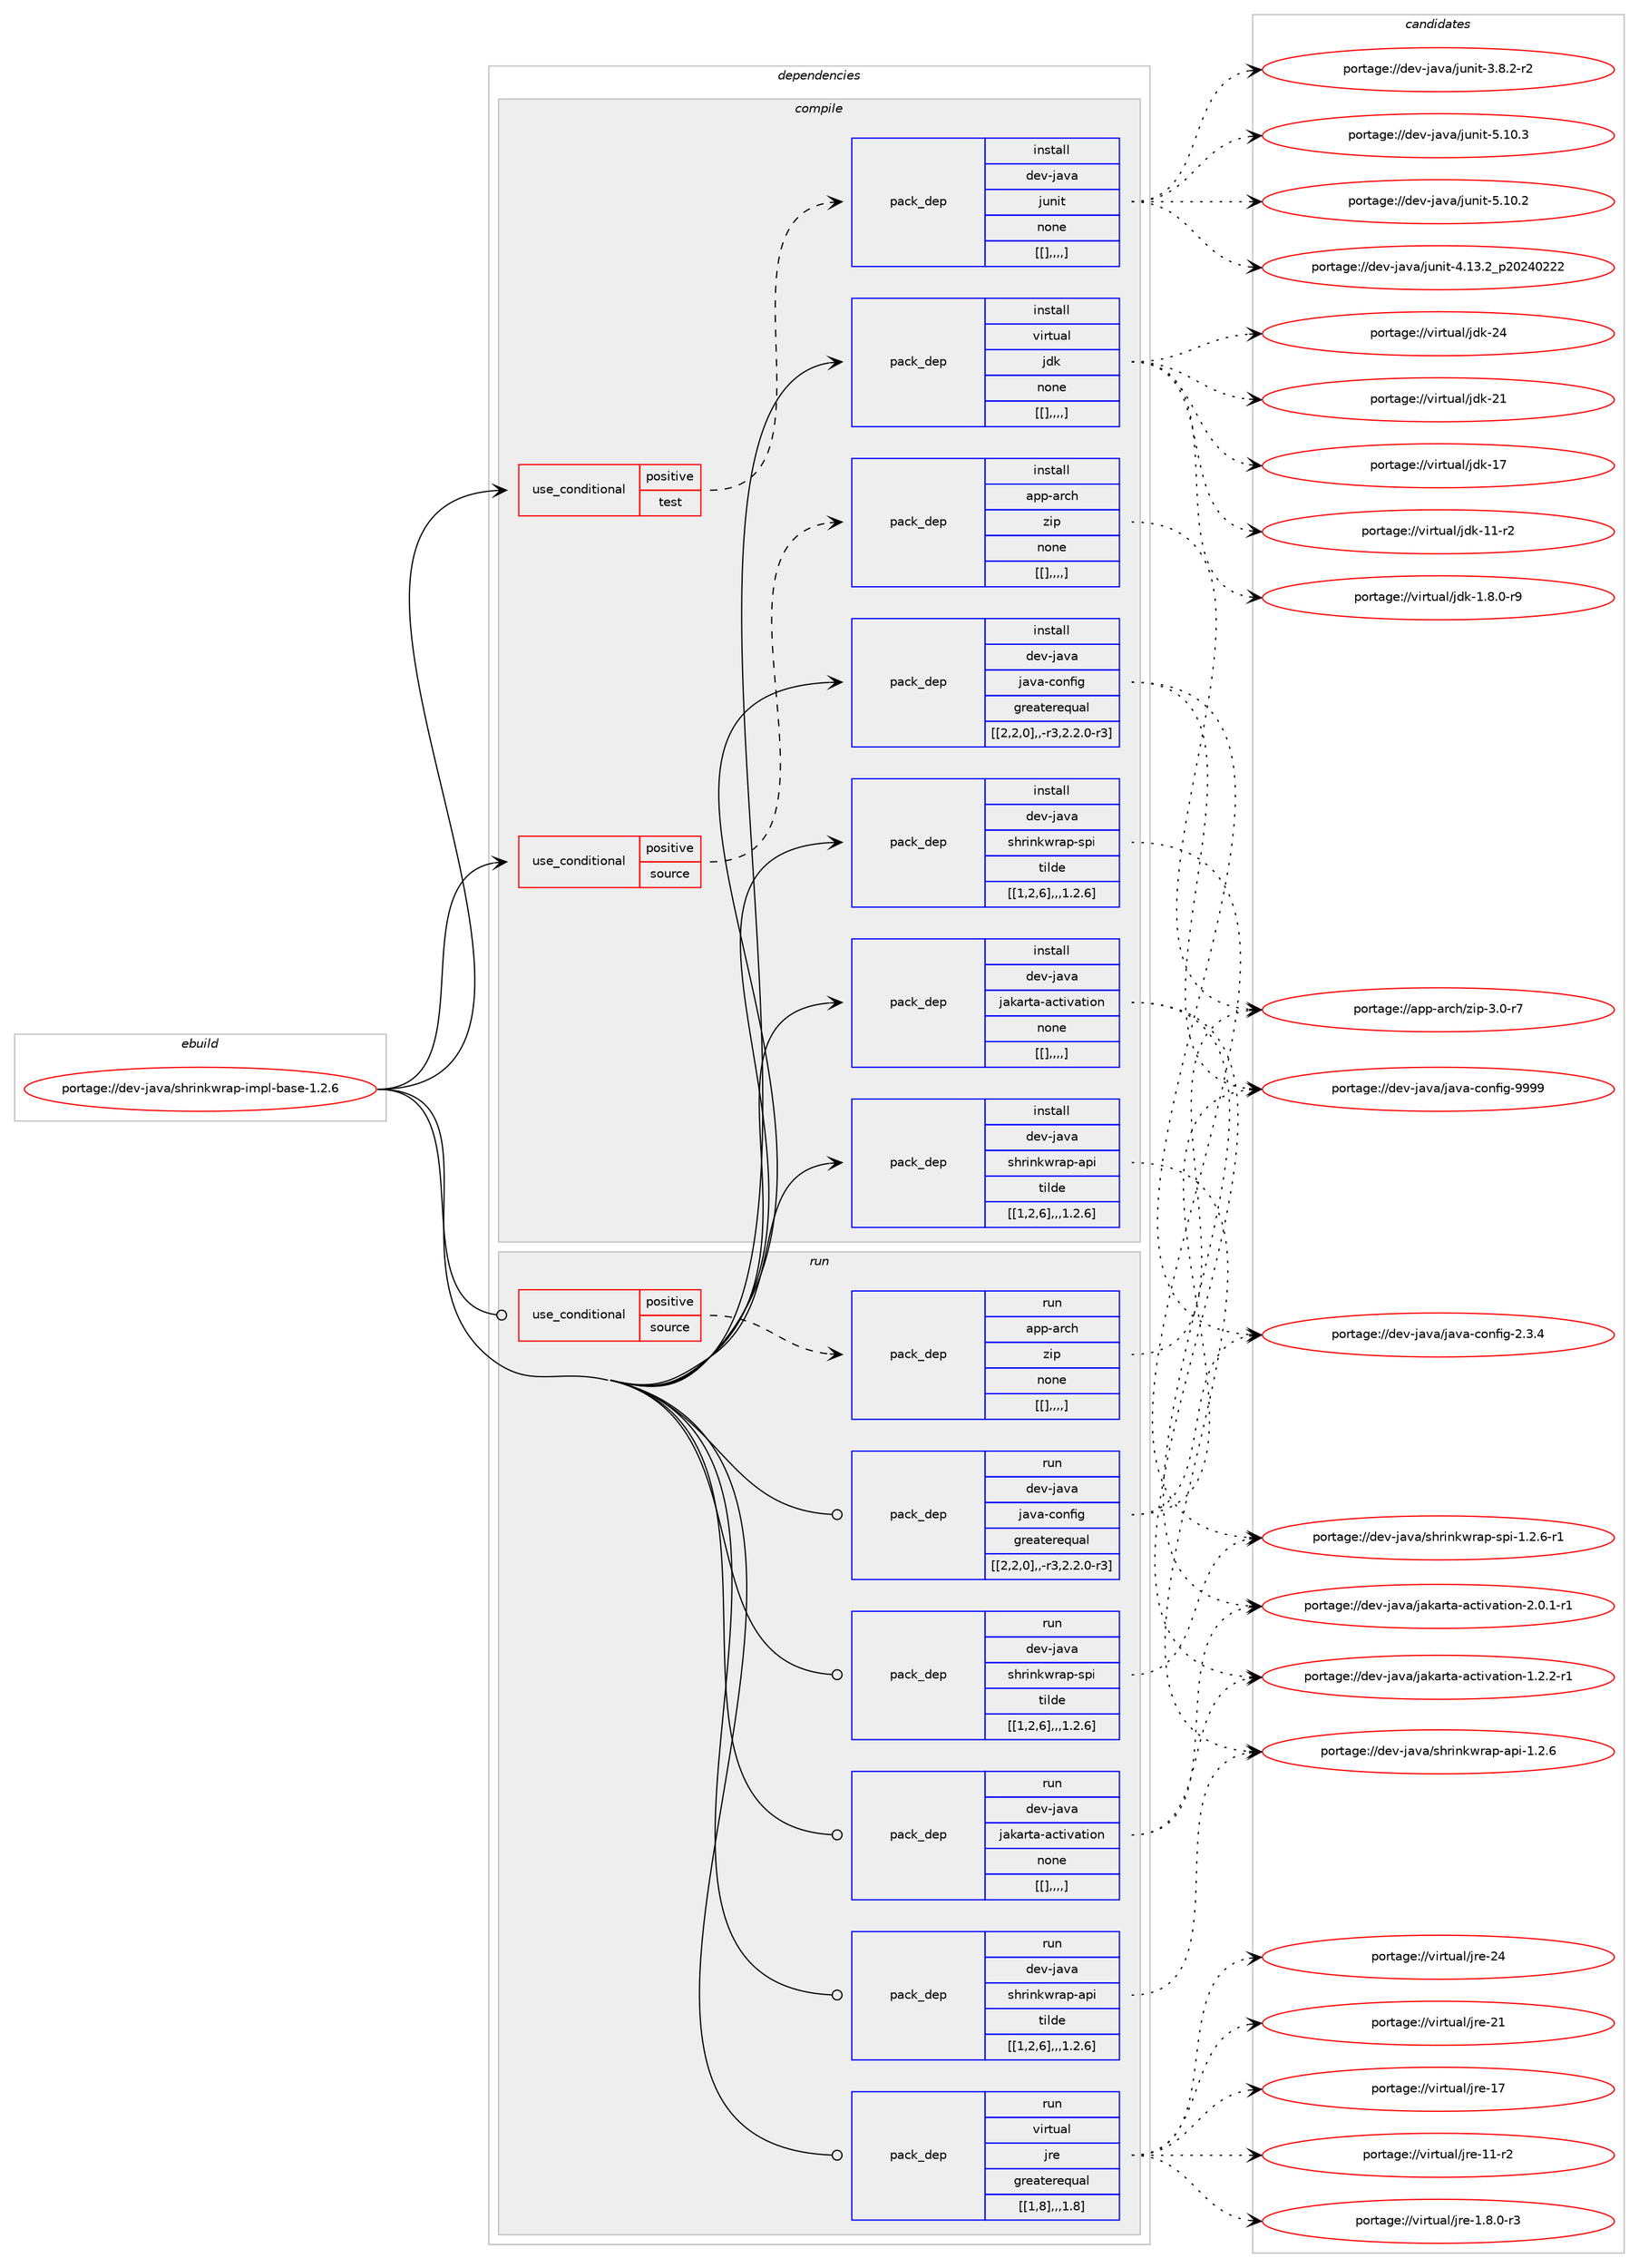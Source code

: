 digraph prolog {

# *************
# Graph options
# *************

newrank=true;
concentrate=true;
compound=true;
graph [rankdir=LR,fontname=Helvetica,fontsize=10,ranksep=1.5];#, ranksep=2.5, nodesep=0.2];
edge  [arrowhead=vee];
node  [fontname=Helvetica,fontsize=10];

# **********
# The ebuild
# **********

subgraph cluster_leftcol {
color=gray;
label=<<i>ebuild</i>>;
id [label="portage://dev-java/shrinkwrap-impl-base-1.2.6", color=red, width=4, href="../dev-java/shrinkwrap-impl-base-1.2.6.svg"];
}

# ****************
# The dependencies
# ****************

subgraph cluster_midcol {
color=gray;
label=<<i>dependencies</i>>;
subgraph cluster_compile {
fillcolor="#eeeeee";
style=filled;
label=<<i>compile</i>>;
subgraph cond22854 {
dependency97678 [label=<<TABLE BORDER="0" CELLBORDER="1" CELLSPACING="0" CELLPADDING="4"><TR><TD ROWSPAN="3" CELLPADDING="10">use_conditional</TD></TR><TR><TD>positive</TD></TR><TR><TD>source</TD></TR></TABLE>>, shape=none, color=red];
subgraph pack73766 {
dependency97679 [label=<<TABLE BORDER="0" CELLBORDER="1" CELLSPACING="0" CELLPADDING="4" WIDTH="220"><TR><TD ROWSPAN="6" CELLPADDING="30">pack_dep</TD></TR><TR><TD WIDTH="110">install</TD></TR><TR><TD>app-arch</TD></TR><TR><TD>zip</TD></TR><TR><TD>none</TD></TR><TR><TD>[[],,,,]</TD></TR></TABLE>>, shape=none, color=blue];
}
dependency97678:e -> dependency97679:w [weight=20,style="dashed",arrowhead="vee"];
}
id:e -> dependency97678:w [weight=20,style="solid",arrowhead="vee"];
subgraph cond22855 {
dependency97680 [label=<<TABLE BORDER="0" CELLBORDER="1" CELLSPACING="0" CELLPADDING="4"><TR><TD ROWSPAN="3" CELLPADDING="10">use_conditional</TD></TR><TR><TD>positive</TD></TR><TR><TD>test</TD></TR></TABLE>>, shape=none, color=red];
subgraph pack73767 {
dependency97681 [label=<<TABLE BORDER="0" CELLBORDER="1" CELLSPACING="0" CELLPADDING="4" WIDTH="220"><TR><TD ROWSPAN="6" CELLPADDING="30">pack_dep</TD></TR><TR><TD WIDTH="110">install</TD></TR><TR><TD>dev-java</TD></TR><TR><TD>junit</TD></TR><TR><TD>none</TD></TR><TR><TD>[[],,,,]</TD></TR></TABLE>>, shape=none, color=blue];
}
dependency97680:e -> dependency97681:w [weight=20,style="dashed",arrowhead="vee"];
}
id:e -> dependency97680:w [weight=20,style="solid",arrowhead="vee"];
subgraph pack73768 {
dependency97682 [label=<<TABLE BORDER="0" CELLBORDER="1" CELLSPACING="0" CELLPADDING="4" WIDTH="220"><TR><TD ROWSPAN="6" CELLPADDING="30">pack_dep</TD></TR><TR><TD WIDTH="110">install</TD></TR><TR><TD>dev-java</TD></TR><TR><TD>jakarta-activation</TD></TR><TR><TD>none</TD></TR><TR><TD>[[],,,,]</TD></TR></TABLE>>, shape=none, color=blue];
}
id:e -> dependency97682:w [weight=20,style="solid",arrowhead="vee"];
subgraph pack73769 {
dependency97683 [label=<<TABLE BORDER="0" CELLBORDER="1" CELLSPACING="0" CELLPADDING="4" WIDTH="220"><TR><TD ROWSPAN="6" CELLPADDING="30">pack_dep</TD></TR><TR><TD WIDTH="110">install</TD></TR><TR><TD>dev-java</TD></TR><TR><TD>java-config</TD></TR><TR><TD>greaterequal</TD></TR><TR><TD>[[2,2,0],,-r3,2.2.0-r3]</TD></TR></TABLE>>, shape=none, color=blue];
}
id:e -> dependency97683:w [weight=20,style="solid",arrowhead="vee"];
subgraph pack73770 {
dependency97684 [label=<<TABLE BORDER="0" CELLBORDER="1" CELLSPACING="0" CELLPADDING="4" WIDTH="220"><TR><TD ROWSPAN="6" CELLPADDING="30">pack_dep</TD></TR><TR><TD WIDTH="110">install</TD></TR><TR><TD>dev-java</TD></TR><TR><TD>shrinkwrap-api</TD></TR><TR><TD>tilde</TD></TR><TR><TD>[[1,2,6],,,1.2.6]</TD></TR></TABLE>>, shape=none, color=blue];
}
id:e -> dependency97684:w [weight=20,style="solid",arrowhead="vee"];
subgraph pack73771 {
dependency97685 [label=<<TABLE BORDER="0" CELLBORDER="1" CELLSPACING="0" CELLPADDING="4" WIDTH="220"><TR><TD ROWSPAN="6" CELLPADDING="30">pack_dep</TD></TR><TR><TD WIDTH="110">install</TD></TR><TR><TD>dev-java</TD></TR><TR><TD>shrinkwrap-spi</TD></TR><TR><TD>tilde</TD></TR><TR><TD>[[1,2,6],,,1.2.6]</TD></TR></TABLE>>, shape=none, color=blue];
}
id:e -> dependency97685:w [weight=20,style="solid",arrowhead="vee"];
subgraph pack73772 {
dependency97686 [label=<<TABLE BORDER="0" CELLBORDER="1" CELLSPACING="0" CELLPADDING="4" WIDTH="220"><TR><TD ROWSPAN="6" CELLPADDING="30">pack_dep</TD></TR><TR><TD WIDTH="110">install</TD></TR><TR><TD>virtual</TD></TR><TR><TD>jdk</TD></TR><TR><TD>none</TD></TR><TR><TD>[[],,,,]</TD></TR></TABLE>>, shape=none, color=blue];
}
id:e -> dependency97686:w [weight=20,style="solid",arrowhead="vee"];
}
subgraph cluster_compileandrun {
fillcolor="#eeeeee";
style=filled;
label=<<i>compile and run</i>>;
}
subgraph cluster_run {
fillcolor="#eeeeee";
style=filled;
label=<<i>run</i>>;
subgraph cond22856 {
dependency97687 [label=<<TABLE BORDER="0" CELLBORDER="1" CELLSPACING="0" CELLPADDING="4"><TR><TD ROWSPAN="3" CELLPADDING="10">use_conditional</TD></TR><TR><TD>positive</TD></TR><TR><TD>source</TD></TR></TABLE>>, shape=none, color=red];
subgraph pack73773 {
dependency97688 [label=<<TABLE BORDER="0" CELLBORDER="1" CELLSPACING="0" CELLPADDING="4" WIDTH="220"><TR><TD ROWSPAN="6" CELLPADDING="30">pack_dep</TD></TR><TR><TD WIDTH="110">run</TD></TR><TR><TD>app-arch</TD></TR><TR><TD>zip</TD></TR><TR><TD>none</TD></TR><TR><TD>[[],,,,]</TD></TR></TABLE>>, shape=none, color=blue];
}
dependency97687:e -> dependency97688:w [weight=20,style="dashed",arrowhead="vee"];
}
id:e -> dependency97687:w [weight=20,style="solid",arrowhead="odot"];
subgraph pack73774 {
dependency97689 [label=<<TABLE BORDER="0" CELLBORDER="1" CELLSPACING="0" CELLPADDING="4" WIDTH="220"><TR><TD ROWSPAN="6" CELLPADDING="30">pack_dep</TD></TR><TR><TD WIDTH="110">run</TD></TR><TR><TD>dev-java</TD></TR><TR><TD>jakarta-activation</TD></TR><TR><TD>none</TD></TR><TR><TD>[[],,,,]</TD></TR></TABLE>>, shape=none, color=blue];
}
id:e -> dependency97689:w [weight=20,style="solid",arrowhead="odot"];
subgraph pack73775 {
dependency97690 [label=<<TABLE BORDER="0" CELLBORDER="1" CELLSPACING="0" CELLPADDING="4" WIDTH="220"><TR><TD ROWSPAN="6" CELLPADDING="30">pack_dep</TD></TR><TR><TD WIDTH="110">run</TD></TR><TR><TD>dev-java</TD></TR><TR><TD>java-config</TD></TR><TR><TD>greaterequal</TD></TR><TR><TD>[[2,2,0],,-r3,2.2.0-r3]</TD></TR></TABLE>>, shape=none, color=blue];
}
id:e -> dependency97690:w [weight=20,style="solid",arrowhead="odot"];
subgraph pack73776 {
dependency97691 [label=<<TABLE BORDER="0" CELLBORDER="1" CELLSPACING="0" CELLPADDING="4" WIDTH="220"><TR><TD ROWSPAN="6" CELLPADDING="30">pack_dep</TD></TR><TR><TD WIDTH="110">run</TD></TR><TR><TD>dev-java</TD></TR><TR><TD>shrinkwrap-api</TD></TR><TR><TD>tilde</TD></TR><TR><TD>[[1,2,6],,,1.2.6]</TD></TR></TABLE>>, shape=none, color=blue];
}
id:e -> dependency97691:w [weight=20,style="solid",arrowhead="odot"];
subgraph pack73777 {
dependency97692 [label=<<TABLE BORDER="0" CELLBORDER="1" CELLSPACING="0" CELLPADDING="4" WIDTH="220"><TR><TD ROWSPAN="6" CELLPADDING="30">pack_dep</TD></TR><TR><TD WIDTH="110">run</TD></TR><TR><TD>dev-java</TD></TR><TR><TD>shrinkwrap-spi</TD></TR><TR><TD>tilde</TD></TR><TR><TD>[[1,2,6],,,1.2.6]</TD></TR></TABLE>>, shape=none, color=blue];
}
id:e -> dependency97692:w [weight=20,style="solid",arrowhead="odot"];
subgraph pack73778 {
dependency97693 [label=<<TABLE BORDER="0" CELLBORDER="1" CELLSPACING="0" CELLPADDING="4" WIDTH="220"><TR><TD ROWSPAN="6" CELLPADDING="30">pack_dep</TD></TR><TR><TD WIDTH="110">run</TD></TR><TR><TD>virtual</TD></TR><TR><TD>jre</TD></TR><TR><TD>greaterequal</TD></TR><TR><TD>[[1,8],,,1.8]</TD></TR></TABLE>>, shape=none, color=blue];
}
id:e -> dependency97693:w [weight=20,style="solid",arrowhead="odot"];
}
}

# **************
# The candidates
# **************

subgraph cluster_choices {
rank=same;
color=gray;
label=<<i>candidates</i>>;

subgraph choice73766 {
color=black;
nodesep=1;
choice9711211245971149910447122105112455146484511455 [label="portage://app-arch/zip-3.0-r7", color=red, width=4,href="../app-arch/zip-3.0-r7.svg"];
dependency97679:e -> choice9711211245971149910447122105112455146484511455:w [style=dotted,weight="100"];
}
subgraph choice73767 {
color=black;
nodesep=1;
choice1001011184510697118974710611711010511645534649484651 [label="portage://dev-java/junit-5.10.3", color=red, width=4,href="../dev-java/junit-5.10.3.svg"];
choice1001011184510697118974710611711010511645534649484650 [label="portage://dev-java/junit-5.10.2", color=red, width=4,href="../dev-java/junit-5.10.2.svg"];
choice1001011184510697118974710611711010511645524649514650951125048505248505050 [label="portage://dev-java/junit-4.13.2_p20240222", color=red, width=4,href="../dev-java/junit-4.13.2_p20240222.svg"];
choice100101118451069711897471061171101051164551465646504511450 [label="portage://dev-java/junit-3.8.2-r2", color=red, width=4,href="../dev-java/junit-3.8.2-r2.svg"];
dependency97681:e -> choice1001011184510697118974710611711010511645534649484651:w [style=dotted,weight="100"];
dependency97681:e -> choice1001011184510697118974710611711010511645534649484650:w [style=dotted,weight="100"];
dependency97681:e -> choice1001011184510697118974710611711010511645524649514650951125048505248505050:w [style=dotted,weight="100"];
dependency97681:e -> choice100101118451069711897471061171101051164551465646504511450:w [style=dotted,weight="100"];
}
subgraph choice73768 {
color=black;
nodesep=1;
choice10010111845106971189747106971079711411697459799116105118971161051111104550464846494511449 [label="portage://dev-java/jakarta-activation-2.0.1-r1", color=red, width=4,href="../dev-java/jakarta-activation-2.0.1-r1.svg"];
choice10010111845106971189747106971079711411697459799116105118971161051111104549465046504511449 [label="portage://dev-java/jakarta-activation-1.2.2-r1", color=red, width=4,href="../dev-java/jakarta-activation-1.2.2-r1.svg"];
dependency97682:e -> choice10010111845106971189747106971079711411697459799116105118971161051111104550464846494511449:w [style=dotted,weight="100"];
dependency97682:e -> choice10010111845106971189747106971079711411697459799116105118971161051111104549465046504511449:w [style=dotted,weight="100"];
}
subgraph choice73769 {
color=black;
nodesep=1;
choice10010111845106971189747106971189745991111101021051034557575757 [label="portage://dev-java/java-config-9999", color=red, width=4,href="../dev-java/java-config-9999.svg"];
choice1001011184510697118974710697118974599111110102105103455046514652 [label="portage://dev-java/java-config-2.3.4", color=red, width=4,href="../dev-java/java-config-2.3.4.svg"];
dependency97683:e -> choice10010111845106971189747106971189745991111101021051034557575757:w [style=dotted,weight="100"];
dependency97683:e -> choice1001011184510697118974710697118974599111110102105103455046514652:w [style=dotted,weight="100"];
}
subgraph choice73770 {
color=black;
nodesep=1;
choice10010111845106971189747115104114105110107119114971124597112105454946504654 [label="portage://dev-java/shrinkwrap-api-1.2.6", color=red, width=4,href="../dev-java/shrinkwrap-api-1.2.6.svg"];
dependency97684:e -> choice10010111845106971189747115104114105110107119114971124597112105454946504654:w [style=dotted,weight="100"];
}
subgraph choice73771 {
color=black;
nodesep=1;
choice1001011184510697118974711510411410511010711911497112451151121054549465046544511449 [label="portage://dev-java/shrinkwrap-spi-1.2.6-r1", color=red, width=4,href="../dev-java/shrinkwrap-spi-1.2.6-r1.svg"];
dependency97685:e -> choice1001011184510697118974711510411410511010711911497112451151121054549465046544511449:w [style=dotted,weight="100"];
}
subgraph choice73772 {
color=black;
nodesep=1;
choice1181051141161179710847106100107455052 [label="portage://virtual/jdk-24", color=red, width=4,href="../virtual/jdk-24.svg"];
choice1181051141161179710847106100107455049 [label="portage://virtual/jdk-21", color=red, width=4,href="../virtual/jdk-21.svg"];
choice1181051141161179710847106100107454955 [label="portage://virtual/jdk-17", color=red, width=4,href="../virtual/jdk-17.svg"];
choice11810511411611797108471061001074549494511450 [label="portage://virtual/jdk-11-r2", color=red, width=4,href="../virtual/jdk-11-r2.svg"];
choice11810511411611797108471061001074549465646484511457 [label="portage://virtual/jdk-1.8.0-r9", color=red, width=4,href="../virtual/jdk-1.8.0-r9.svg"];
dependency97686:e -> choice1181051141161179710847106100107455052:w [style=dotted,weight="100"];
dependency97686:e -> choice1181051141161179710847106100107455049:w [style=dotted,weight="100"];
dependency97686:e -> choice1181051141161179710847106100107454955:w [style=dotted,weight="100"];
dependency97686:e -> choice11810511411611797108471061001074549494511450:w [style=dotted,weight="100"];
dependency97686:e -> choice11810511411611797108471061001074549465646484511457:w [style=dotted,weight="100"];
}
subgraph choice73773 {
color=black;
nodesep=1;
choice9711211245971149910447122105112455146484511455 [label="portage://app-arch/zip-3.0-r7", color=red, width=4,href="../app-arch/zip-3.0-r7.svg"];
dependency97688:e -> choice9711211245971149910447122105112455146484511455:w [style=dotted,weight="100"];
}
subgraph choice73774 {
color=black;
nodesep=1;
choice10010111845106971189747106971079711411697459799116105118971161051111104550464846494511449 [label="portage://dev-java/jakarta-activation-2.0.1-r1", color=red, width=4,href="../dev-java/jakarta-activation-2.0.1-r1.svg"];
choice10010111845106971189747106971079711411697459799116105118971161051111104549465046504511449 [label="portage://dev-java/jakarta-activation-1.2.2-r1", color=red, width=4,href="../dev-java/jakarta-activation-1.2.2-r1.svg"];
dependency97689:e -> choice10010111845106971189747106971079711411697459799116105118971161051111104550464846494511449:w [style=dotted,weight="100"];
dependency97689:e -> choice10010111845106971189747106971079711411697459799116105118971161051111104549465046504511449:w [style=dotted,weight="100"];
}
subgraph choice73775 {
color=black;
nodesep=1;
choice10010111845106971189747106971189745991111101021051034557575757 [label="portage://dev-java/java-config-9999", color=red, width=4,href="../dev-java/java-config-9999.svg"];
choice1001011184510697118974710697118974599111110102105103455046514652 [label="portage://dev-java/java-config-2.3.4", color=red, width=4,href="../dev-java/java-config-2.3.4.svg"];
dependency97690:e -> choice10010111845106971189747106971189745991111101021051034557575757:w [style=dotted,weight="100"];
dependency97690:e -> choice1001011184510697118974710697118974599111110102105103455046514652:w [style=dotted,weight="100"];
}
subgraph choice73776 {
color=black;
nodesep=1;
choice10010111845106971189747115104114105110107119114971124597112105454946504654 [label="portage://dev-java/shrinkwrap-api-1.2.6", color=red, width=4,href="../dev-java/shrinkwrap-api-1.2.6.svg"];
dependency97691:e -> choice10010111845106971189747115104114105110107119114971124597112105454946504654:w [style=dotted,weight="100"];
}
subgraph choice73777 {
color=black;
nodesep=1;
choice1001011184510697118974711510411410511010711911497112451151121054549465046544511449 [label="portage://dev-java/shrinkwrap-spi-1.2.6-r1", color=red, width=4,href="../dev-java/shrinkwrap-spi-1.2.6-r1.svg"];
dependency97692:e -> choice1001011184510697118974711510411410511010711911497112451151121054549465046544511449:w [style=dotted,weight="100"];
}
subgraph choice73778 {
color=black;
nodesep=1;
choice1181051141161179710847106114101455052 [label="portage://virtual/jre-24", color=red, width=4,href="../virtual/jre-24.svg"];
choice1181051141161179710847106114101455049 [label="portage://virtual/jre-21", color=red, width=4,href="../virtual/jre-21.svg"];
choice1181051141161179710847106114101454955 [label="portage://virtual/jre-17", color=red, width=4,href="../virtual/jre-17.svg"];
choice11810511411611797108471061141014549494511450 [label="portage://virtual/jre-11-r2", color=red, width=4,href="../virtual/jre-11-r2.svg"];
choice11810511411611797108471061141014549465646484511451 [label="portage://virtual/jre-1.8.0-r3", color=red, width=4,href="../virtual/jre-1.8.0-r3.svg"];
dependency97693:e -> choice1181051141161179710847106114101455052:w [style=dotted,weight="100"];
dependency97693:e -> choice1181051141161179710847106114101455049:w [style=dotted,weight="100"];
dependency97693:e -> choice1181051141161179710847106114101454955:w [style=dotted,weight="100"];
dependency97693:e -> choice11810511411611797108471061141014549494511450:w [style=dotted,weight="100"];
dependency97693:e -> choice11810511411611797108471061141014549465646484511451:w [style=dotted,weight="100"];
}
}

}
